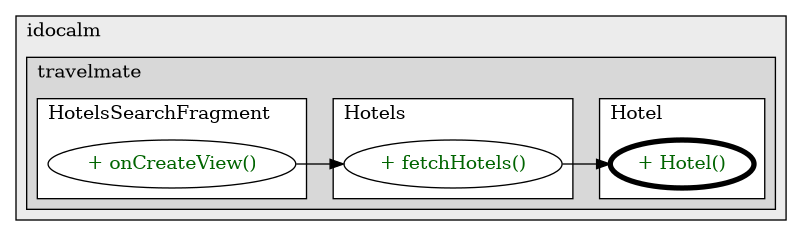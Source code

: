 @startuml

/' diagram meta data start
config=CallConfiguration;
{
  "rootMethod": "com.idocalm.travelmate.models.Hotel#Hotel(int,String,String,double,double,long,String,String)",
  "projectClassification": {
    "searchMode": "OpenProject", // OpenProject, AllProjects
    "includedProjects": "",
    "pathEndKeywords": "*.impl",
    "isClientPath": "",
    "isClientName": "",
    "isTestPath": "",
    "isTestName": "",
    "isMappingPath": "",
    "isMappingName": "",
    "isDataAccessPath": "",
    "isDataAccessName": "",
    "isDataStructurePath": "",
    "isDataStructureName": "",
    "isInterfaceStructuresPath": "",
    "isInterfaceStructuresName": "",
    "isEntryPointPath": "",
    "isEntryPointName": "",
    "treatFinalFieldsAsMandatory": false
  },
  "graphRestriction": {
    "classPackageExcludeFilter": "",
    "classPackageIncludeFilter": "",
    "classNameExcludeFilter": "",
    "classNameIncludeFilter": "",
    "methodNameExcludeFilter": "",
    "methodNameIncludeFilter": "",
    "removeByInheritance": "", // inheritance/annotation based filtering is done in a second step
    "removeByAnnotation": "",
    "removeByClassPackage": "", // cleanup the graph after inheritance/annotation based filtering is done
    "removeByClassName": "",
    "cutMappings": false,
    "cutEnum": true,
    "cutTests": true,
    "cutClient": true,
    "cutDataAccess": true,
    "cutInterfaceStructures": true,
    "cutDataStructures": true,
    "cutGetterAndSetter": true,
    "cutConstructors": true
  },
  "graphTraversal": {
    "forwardDepth": 3,
    "backwardDepth": 3,
    "classPackageExcludeFilter": "",
    "classPackageIncludeFilter": "",
    "classNameExcludeFilter": "",
    "classNameIncludeFilter": "",
    "methodNameExcludeFilter": "",
    "methodNameIncludeFilter": "",
    "hideMappings": false,
    "hideDataStructures": false,
    "hidePrivateMethods": true,
    "hideInterfaceCalls": true, // indirection: implementation -> interface (is hidden) -> implementation
    "onlyShowApplicationEntryPoints": false, // root node is included
    "useMethodCallsForStructureDiagram": "ForwardOnly" // ForwardOnly, BothDirections, No
  },
  "details": {
    "aggregation": "GroupByClass", // ByClass, GroupByClass, None
    "showMethodParametersTypes": false,
    "showMethodParametersNames": false,
    "showMethodReturnType": false,
    "showPackageLevels": 2,
    "showCallOrder": false,
    "edgeMode": "MethodsOnly", // TypesOnly, MethodsOnly, TypesAndMethods, MethodsAndDirectTypeUsage
    "showDetailedClassStructure": false
  },
  "rootClass": "com.idocalm.travelmate.models.Hotel",
  "extensionCallbackMethod": "" // qualified.class.name#methodName - signature: public static String method(String)
}
diagram meta data end '/



digraph g {
    rankdir="LR"
    splines=polyline
    

'nodes 
subgraph cluster_1667077907 { 
   	label=idocalm
	labeljust=l
	fillcolor="#ececec"
	style=filled
   
   subgraph cluster_352704218 { 
   	label=travelmate
	labeljust=l
	fillcolor="#d8d8d8"
	style=filled
   
   subgraph cluster_1650280550 { 
   	label=Hotels
	labeljust=l
	fillcolor=white
	style=filled
   
   Hotels2016336877XXXfetchHotels1603317358[
	label="+ fetchHotels()"
	style=filled
	fillcolor=white
	tooltip="Hotels

null"
	fontcolor=darkgreen
];
} 

subgraph cluster_1832931529 { 
   	label=Hotel
	labeljust=l
	fillcolor=white
	style=filled
   
   Hotel1063277009XXXHotel1825589827[
	label="+ Hotel()"
	style=filled
	fillcolor=white
	tooltip="Hotel

null"
	penwidth=4
	fontcolor=darkgreen
];
} 

subgraph cluster_291174691 { 
   	label=HotelsSearchFragment
	labeljust=l
	fillcolor=white
	style=filled
   
   HotelsSearchFragment588979362XXXonCreateView43515399[
	label="+ onCreateView()"
	style=filled
	fillcolor=white
	tooltip="HotelsSearchFragment

null"
	fontcolor=darkgreen
];
} 
} 
} 

'edges    
Hotels2016336877XXXfetchHotels1603317358 -> Hotel1063277009XXXHotel1825589827;
HotelsSearchFragment588979362XXXonCreateView43515399 -> Hotels2016336877XXXfetchHotels1603317358;
    
}
@enduml